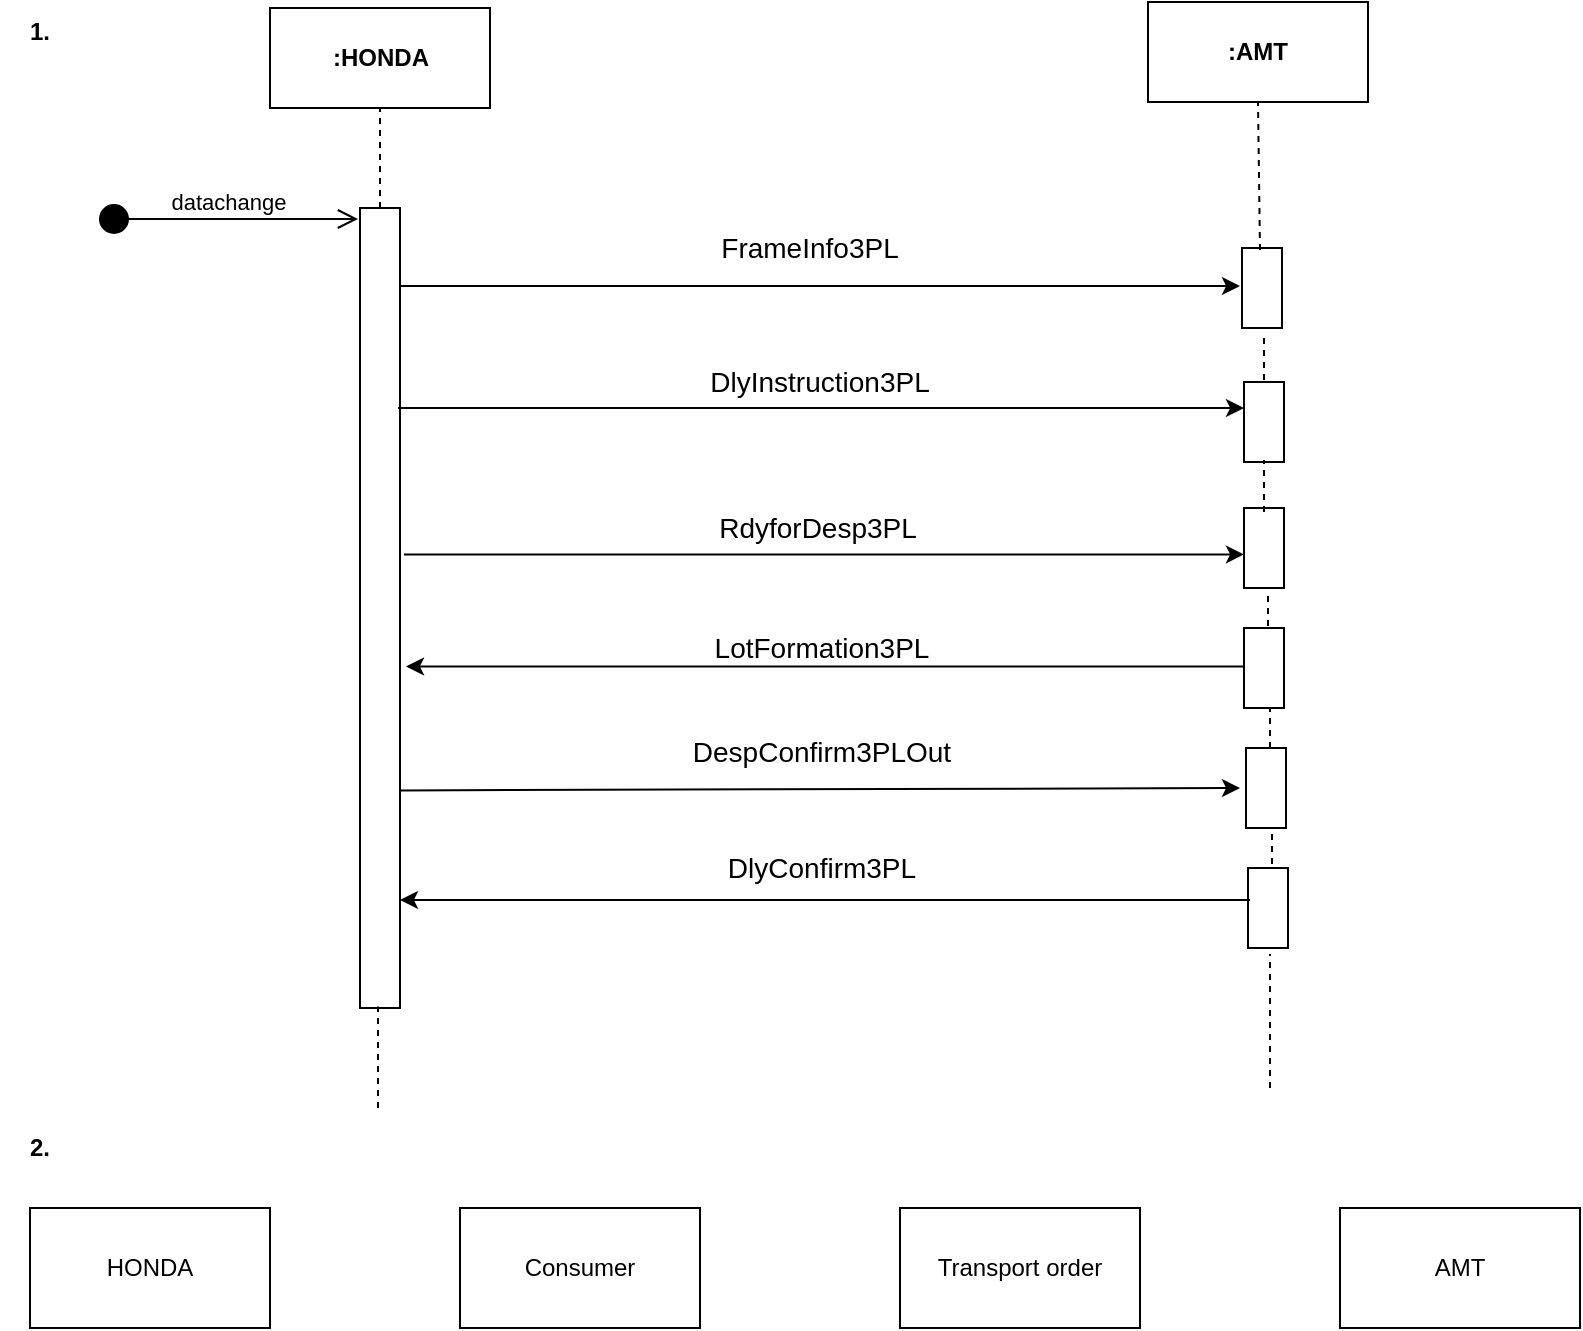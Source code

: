 <mxfile version="10.9.5" type="github"><diagram id="QFj1b3Ph4AJKoAcfD_9Q" name="Page-1"><mxGraphModel dx="1422" dy="747" grid="1" gridSize="10" guides="1" tooltips="1" connect="1" arrows="1" fold="1" page="1" pageScale="1" pageWidth="827" pageHeight="1169" math="0" shadow="0"><root><mxCell id="0"/><mxCell id="1" parent="0"/><mxCell id="wu7qkE6E8073Zbg6vZGq-1" value="datachange" style="html=1;verticalAlign=bottom;startArrow=circle;startFill=1;endArrow=open;startSize=6;endSize=8;" edge="1" parent="1"><mxGeometry width="80" relative="1" as="geometry"><mxPoint x="59" y="165.5" as="sourcePoint"/><mxPoint x="189" y="165.5" as="targetPoint"/></mxGeometry></mxCell><mxCell id="wu7qkE6E8073Zbg6vZGq-3" value="" style="html=1;points=[];perimeter=orthogonalPerimeter;" vertex="1" parent="1"><mxGeometry x="190" y="160" width="20" height="400" as="geometry"/></mxCell><mxCell id="wu7qkE6E8073Zbg6vZGq-4" value="&lt;b&gt;:HONDA&lt;/b&gt;" style="html=1;" vertex="1" parent="1"><mxGeometry x="145" y="60" width="110" height="50" as="geometry"/></mxCell><mxCell id="wu7qkE6E8073Zbg6vZGq-5" value="" style="endArrow=none;dashed=1;html=1;entryX=0.5;entryY=1;entryDx=0;entryDy=0;" edge="1" parent="1" source="wu7qkE6E8073Zbg6vZGq-3" target="wu7qkE6E8073Zbg6vZGq-4"><mxGeometry width="50" height="50" relative="1" as="geometry"><mxPoint x="250" y="200" as="sourcePoint"/><mxPoint x="300" y="150" as="targetPoint"/></mxGeometry></mxCell><mxCell id="wu7qkE6E8073Zbg6vZGq-6" value="&lt;b&gt;:AMT&lt;/b&gt;" style="rounded=0;whiteSpace=wrap;html=1;" vertex="1" parent="1"><mxGeometry x="584" y="57" width="110" height="50" as="geometry"/></mxCell><mxCell id="wu7qkE6E8073Zbg6vZGq-7" value="" style="html=1;points=[];perimeter=orthogonalPerimeter;" vertex="1" parent="1"><mxGeometry x="631" y="180" width="20" height="40" as="geometry"/></mxCell><mxCell id="wu7qkE6E8073Zbg6vZGq-8" value="" style="html=1;points=[];perimeter=orthogonalPerimeter;" vertex="1" parent="1"><mxGeometry x="632" y="310" width="20" height="40" as="geometry"/></mxCell><mxCell id="wu7qkE6E8073Zbg6vZGq-9" value="" style="html=1;points=[];perimeter=orthogonalPerimeter;" vertex="1" parent="1"><mxGeometry x="634" y="490" width="20" height="40" as="geometry"/></mxCell><mxCell id="wu7qkE6E8073Zbg6vZGq-10" value="" style="html=1;points=[];perimeter=orthogonalPerimeter;" vertex="1" parent="1"><mxGeometry x="633" y="430" width="20" height="40" as="geometry"/></mxCell><mxCell id="wu7qkE6E8073Zbg6vZGq-11" value="" style="html=1;points=[];perimeter=orthogonalPerimeter;" vertex="1" parent="1"><mxGeometry x="632" y="370" width="20" height="40" as="geometry"/></mxCell><mxCell id="wu7qkE6E8073Zbg6vZGq-12" value="" style="html=1;points=[];perimeter=orthogonalPerimeter;" vertex="1" parent="1"><mxGeometry x="632" y="247" width="20" height="40" as="geometry"/></mxCell><mxCell id="wu7qkE6E8073Zbg6vZGq-15" value="" style="endArrow=classic;html=1;exitX=1;exitY=0.095;exitDx=0;exitDy=0;exitPerimeter=0;" edge="1" parent="1"><mxGeometry width="50" height="50" relative="1" as="geometry"><mxPoint x="210" y="199" as="sourcePoint"/><mxPoint x="630" y="199" as="targetPoint"/></mxGeometry></mxCell><mxCell id="wu7qkE6E8073Zbg6vZGq-16" value="" style="endArrow=classic;html=1;exitX=0.95;exitY=0.25;exitDx=0;exitDy=0;exitPerimeter=0;" edge="1" parent="1" source="wu7qkE6E8073Zbg6vZGq-3" target="wu7qkE6E8073Zbg6vZGq-12"><mxGeometry width="50" height="50" relative="1" as="geometry"><mxPoint x="360" y="310" as="sourcePoint"/><mxPoint x="410" y="260" as="targetPoint"/></mxGeometry></mxCell><mxCell id="wu7qkE6E8073Zbg6vZGq-17" value="" style="endArrow=classic;html=1;exitX=1.1;exitY=0.433;exitDx=0;exitDy=0;exitPerimeter=0;" edge="1" parent="1" source="wu7qkE6E8073Zbg6vZGq-3" target="wu7qkE6E8073Zbg6vZGq-8"><mxGeometry width="50" height="50" relative="1" as="geometry"><mxPoint x="450" y="360" as="sourcePoint"/><mxPoint x="500" y="310" as="targetPoint"/></mxGeometry></mxCell><mxCell id="wu7qkE6E8073Zbg6vZGq-20" value="" style="endArrow=none;dashed=1;html=1;entryX=0.5;entryY=1;entryDx=0;entryDy=0;exitX=0.45;exitY=0.025;exitDx=0;exitDy=0;exitPerimeter=0;" edge="1" parent="1" source="wu7qkE6E8073Zbg6vZGq-7" target="wu7qkE6E8073Zbg6vZGq-6"><mxGeometry width="50" height="50" relative="1" as="geometry"><mxPoint x="690" y="190" as="sourcePoint"/><mxPoint x="740" y="140" as="targetPoint"/></mxGeometry></mxCell><mxCell id="wu7qkE6E8073Zbg6vZGq-21" value="" style="endArrow=none;dashed=1;html=1;" edge="1" parent="1"><mxGeometry width="50" height="50" relative="1" as="geometry"><mxPoint x="642" y="246" as="sourcePoint"/><mxPoint x="642" y="223" as="targetPoint"/></mxGeometry></mxCell><mxCell id="wu7qkE6E8073Zbg6vZGq-22" value="" style="endArrow=none;dashed=1;html=1;exitX=0.5;exitY=0.05;exitDx=0;exitDy=0;exitPerimeter=0;" edge="1" parent="1" source="wu7qkE6E8073Zbg6vZGq-8"><mxGeometry width="50" height="50" relative="1" as="geometry"><mxPoint x="672" y="340" as="sourcePoint"/><mxPoint x="642" y="286" as="targetPoint"/></mxGeometry></mxCell><mxCell id="wu7qkE6E8073Zbg6vZGq-23" value="" style="endArrow=none;dashed=1;html=1;entryX=0.6;entryY=1.075;entryDx=0;entryDy=0;entryPerimeter=0;" edge="1" parent="1"><mxGeometry width="50" height="50" relative="1" as="geometry"><mxPoint x="644" y="369" as="sourcePoint"/><mxPoint x="644" y="351" as="targetPoint"/></mxGeometry></mxCell><mxCell id="wu7qkE6E8073Zbg6vZGq-24" value="" style="endArrow=none;dashed=1;html=1;entryX=0.65;entryY=1;entryDx=0;entryDy=0;entryPerimeter=0;" edge="1" parent="1" source="wu7qkE6E8073Zbg6vZGq-10" target="wu7qkE6E8073Zbg6vZGq-11"><mxGeometry width="50" height="50" relative="1" as="geometry"><mxPoint x="710" y="460" as="sourcePoint"/><mxPoint x="760" y="410" as="targetPoint"/></mxGeometry></mxCell><mxCell id="wu7qkE6E8073Zbg6vZGq-25" value="" style="endArrow=none;dashed=1;html=1;entryX=0.45;entryY=0.998;entryDx=0;entryDy=0;entryPerimeter=0;" edge="1" parent="1" target="wu7qkE6E8073Zbg6vZGq-3"><mxGeometry width="50" height="50" relative="1" as="geometry"><mxPoint x="199" y="610" as="sourcePoint"/><mxPoint x="320" y="600" as="targetPoint"/></mxGeometry></mxCell><mxCell id="wu7qkE6E8073Zbg6vZGq-26" value="" style="endArrow=none;dashed=1;html=1;entryX=0.6;entryY=1.025;entryDx=0;entryDy=0;entryPerimeter=0;" edge="1" parent="1"><mxGeometry width="50" height="50" relative="1" as="geometry"><mxPoint x="646" y="488" as="sourcePoint"/><mxPoint x="646" y="471" as="targetPoint"/></mxGeometry></mxCell><mxCell id="wu7qkE6E8073Zbg6vZGq-27" value="" style="endArrow=none;dashed=1;html=1;entryX=0.55;entryY=1.075;entryDx=0;entryDy=0;entryPerimeter=0;" edge="1" parent="1" target="wu7qkE6E8073Zbg6vZGq-9"><mxGeometry width="50" height="50" relative="1" as="geometry"><mxPoint x="645" y="600" as="sourcePoint"/><mxPoint x="590" y="570" as="targetPoint"/></mxGeometry></mxCell><mxCell id="wu7qkE6E8073Zbg6vZGq-28" value="" style="endArrow=classic;html=1;entryX=1.15;entryY=0.573;entryDx=0;entryDy=0;entryPerimeter=0;" edge="1" parent="1" source="wu7qkE6E8073Zbg6vZGq-11" target="wu7qkE6E8073Zbg6vZGq-3"><mxGeometry width="50" height="50" relative="1" as="geometry"><mxPoint x="500" y="440" as="sourcePoint"/><mxPoint x="550" y="390" as="targetPoint"/></mxGeometry></mxCell><mxCell id="wu7qkE6E8073Zbg6vZGq-29" value="" style="endArrow=classic;html=1;entryX=-0.15;entryY=0.5;entryDx=0;entryDy=0;entryPerimeter=0;exitX=1;exitY=0.728;exitDx=0;exitDy=0;exitPerimeter=0;" edge="1" parent="1" source="wu7qkE6E8073Zbg6vZGq-3" target="wu7qkE6E8073Zbg6vZGq-10"><mxGeometry width="50" height="50" relative="1" as="geometry"><mxPoint x="320" y="490" as="sourcePoint"/><mxPoint x="370" y="440" as="targetPoint"/></mxGeometry></mxCell><mxCell id="wu7qkE6E8073Zbg6vZGq-30" value="" style="endArrow=classic;html=1;exitX=0.05;exitY=0.4;exitDx=0;exitDy=0;exitPerimeter=0;" edge="1" parent="1" source="wu7qkE6E8073Zbg6vZGq-9" target="wu7qkE6E8073Zbg6vZGq-3"><mxGeometry width="50" height="50" relative="1" as="geometry"><mxPoint x="630" y="506" as="sourcePoint"/><mxPoint x="460" y="500" as="targetPoint"/></mxGeometry></mxCell><mxCell id="wu7qkE6E8073Zbg6vZGq-31" value="&lt;font style=&quot;font-size: 14px&quot;&gt;FrameInfo3PL&lt;/font&gt;" style="text;html=1;strokeColor=none;fillColor=none;align=center;verticalAlign=middle;whiteSpace=wrap;rounded=0;" vertex="1" parent="1"><mxGeometry x="340" y="170" width="150" height="20" as="geometry"/></mxCell><mxCell id="wu7qkE6E8073Zbg6vZGq-34" value="&lt;font style=&quot;font-size: 14px&quot;&gt;DlyInstruction3PL&lt;/font&gt;" style="text;html=1;strokeColor=none;fillColor=none;align=center;verticalAlign=middle;whiteSpace=wrap;rounded=0;" vertex="1" parent="1"><mxGeometry x="345" y="237" width="150" height="20" as="geometry"/></mxCell><mxCell id="wu7qkE6E8073Zbg6vZGq-35" value="&lt;font style=&quot;font-size: 14px&quot;&gt;RdyforDesp3PL&lt;/font&gt;" style="text;html=1;strokeColor=none;fillColor=none;align=center;verticalAlign=middle;whiteSpace=wrap;rounded=0;" vertex="1" parent="1"><mxGeometry x="344" y="310" width="150" height="20" as="geometry"/></mxCell><mxCell id="wu7qkE6E8073Zbg6vZGq-38" value="&lt;font style=&quot;font-size: 14px&quot;&gt;LotFormation3PL&lt;/font&gt;" style="text;html=1;strokeColor=none;fillColor=none;align=center;verticalAlign=middle;whiteSpace=wrap;rounded=0;" vertex="1" parent="1"><mxGeometry x="346" y="370" width="150" height="20" as="geometry"/></mxCell><mxCell id="wu7qkE6E8073Zbg6vZGq-39" value="&lt;font style=&quot;font-size: 14px&quot;&gt;DespConfirm3PLOut&lt;/font&gt;" style="text;html=1;strokeColor=none;fillColor=none;align=center;verticalAlign=middle;whiteSpace=wrap;rounded=0;" vertex="1" parent="1"><mxGeometry x="346" y="422" width="150" height="20" as="geometry"/></mxCell><mxCell id="wu7qkE6E8073Zbg6vZGq-40" value="&lt;font style=&quot;font-size: 14px&quot;&gt;DlyConfirm3PL&lt;/font&gt;" style="text;html=1;strokeColor=none;fillColor=none;align=center;verticalAlign=middle;whiteSpace=wrap;rounded=0;" vertex="1" parent="1"><mxGeometry x="346" y="480" width="150" height="20" as="geometry"/></mxCell><mxCell id="wu7qkE6E8073Zbg6vZGq-41" value="HONDA" style="rounded=0;whiteSpace=wrap;html=1;" vertex="1" parent="1"><mxGeometry x="25" y="660" width="120" height="60" as="geometry"/></mxCell><mxCell id="wu7qkE6E8073Zbg6vZGq-42" value="Consumer" style="rounded=0;whiteSpace=wrap;html=1;" vertex="1" parent="1"><mxGeometry x="240" y="660" width="120" height="60" as="geometry"/></mxCell><mxCell id="wu7qkE6E8073Zbg6vZGq-43" value="Transport order" style="rounded=0;whiteSpace=wrap;html=1;" vertex="1" parent="1"><mxGeometry x="460" y="660" width="120" height="60" as="geometry"/></mxCell><mxCell id="wu7qkE6E8073Zbg6vZGq-44" value="AMT" style="rounded=0;whiteSpace=wrap;html=1;" vertex="1" parent="1"><mxGeometry x="680" y="660" width="120" height="60" as="geometry"/></mxCell><mxCell id="wu7qkE6E8073Zbg6vZGq-45" value="&lt;b&gt;2.&lt;/b&gt;" style="text;html=1;strokeColor=none;fillColor=none;align=center;verticalAlign=middle;whiteSpace=wrap;rounded=0;" vertex="1" parent="1"><mxGeometry x="10" y="620" width="40" height="20" as="geometry"/></mxCell><mxCell id="wu7qkE6E8073Zbg6vZGq-46" value="&lt;b&gt;1.&lt;/b&gt;" style="text;html=1;strokeColor=none;fillColor=none;align=center;verticalAlign=middle;whiteSpace=wrap;rounded=0;" vertex="1" parent="1"><mxGeometry x="10" y="62" width="40" height="20" as="geometry"/></mxCell></root></mxGraphModel></diagram></mxfile>